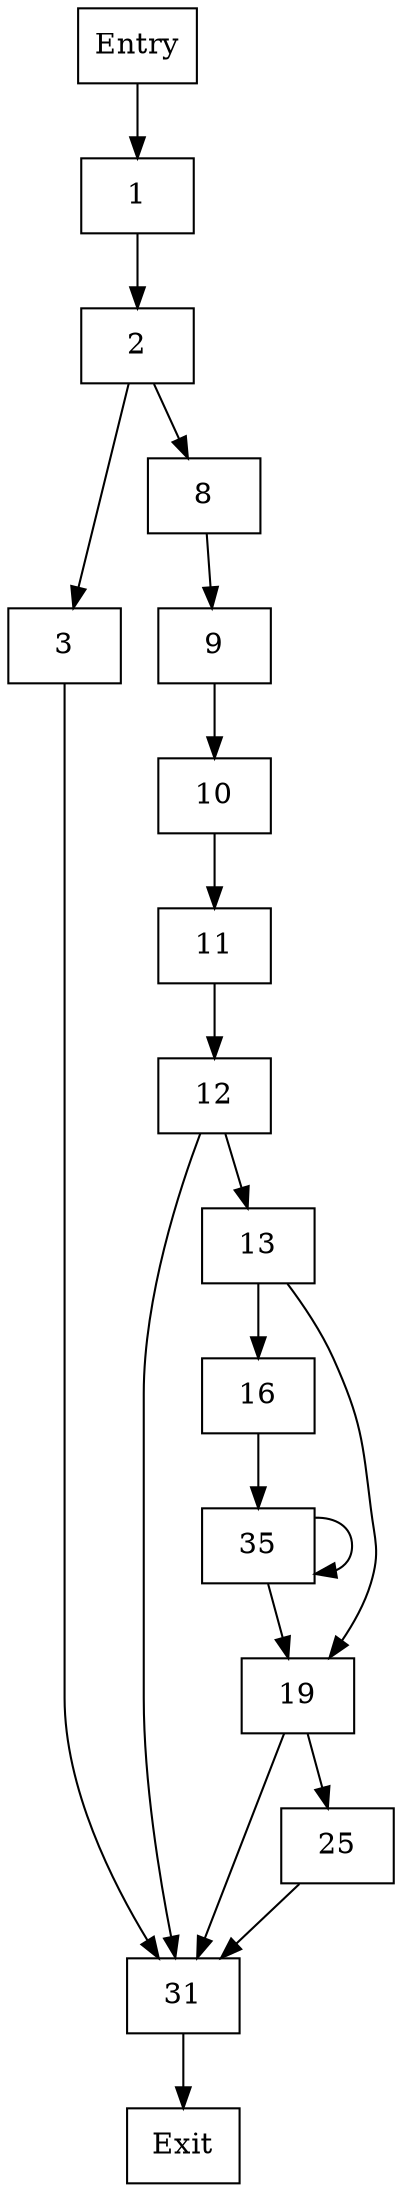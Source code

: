digraph "CFG" {
  node [shape=box];
  
  "Entry" -> "1"
  "1" -> "2"
  "2" -> "3"
  "2" -> "8"
  "3" -> "31"
  "8" -> "9"
  "9" -> "10"
  "10" -> "11"
  "11" -> "12"
  "12" -> "31"
  "12" -> "13"
  "13" -> "16"
  "13" -> "19"
  "16" -> "35"
  "19" -> "25"
  "19" -> "31"
  "25" -> "31"
  "31" -> "Exit"
  "35" -> "35"
  "35" -> "19"
}